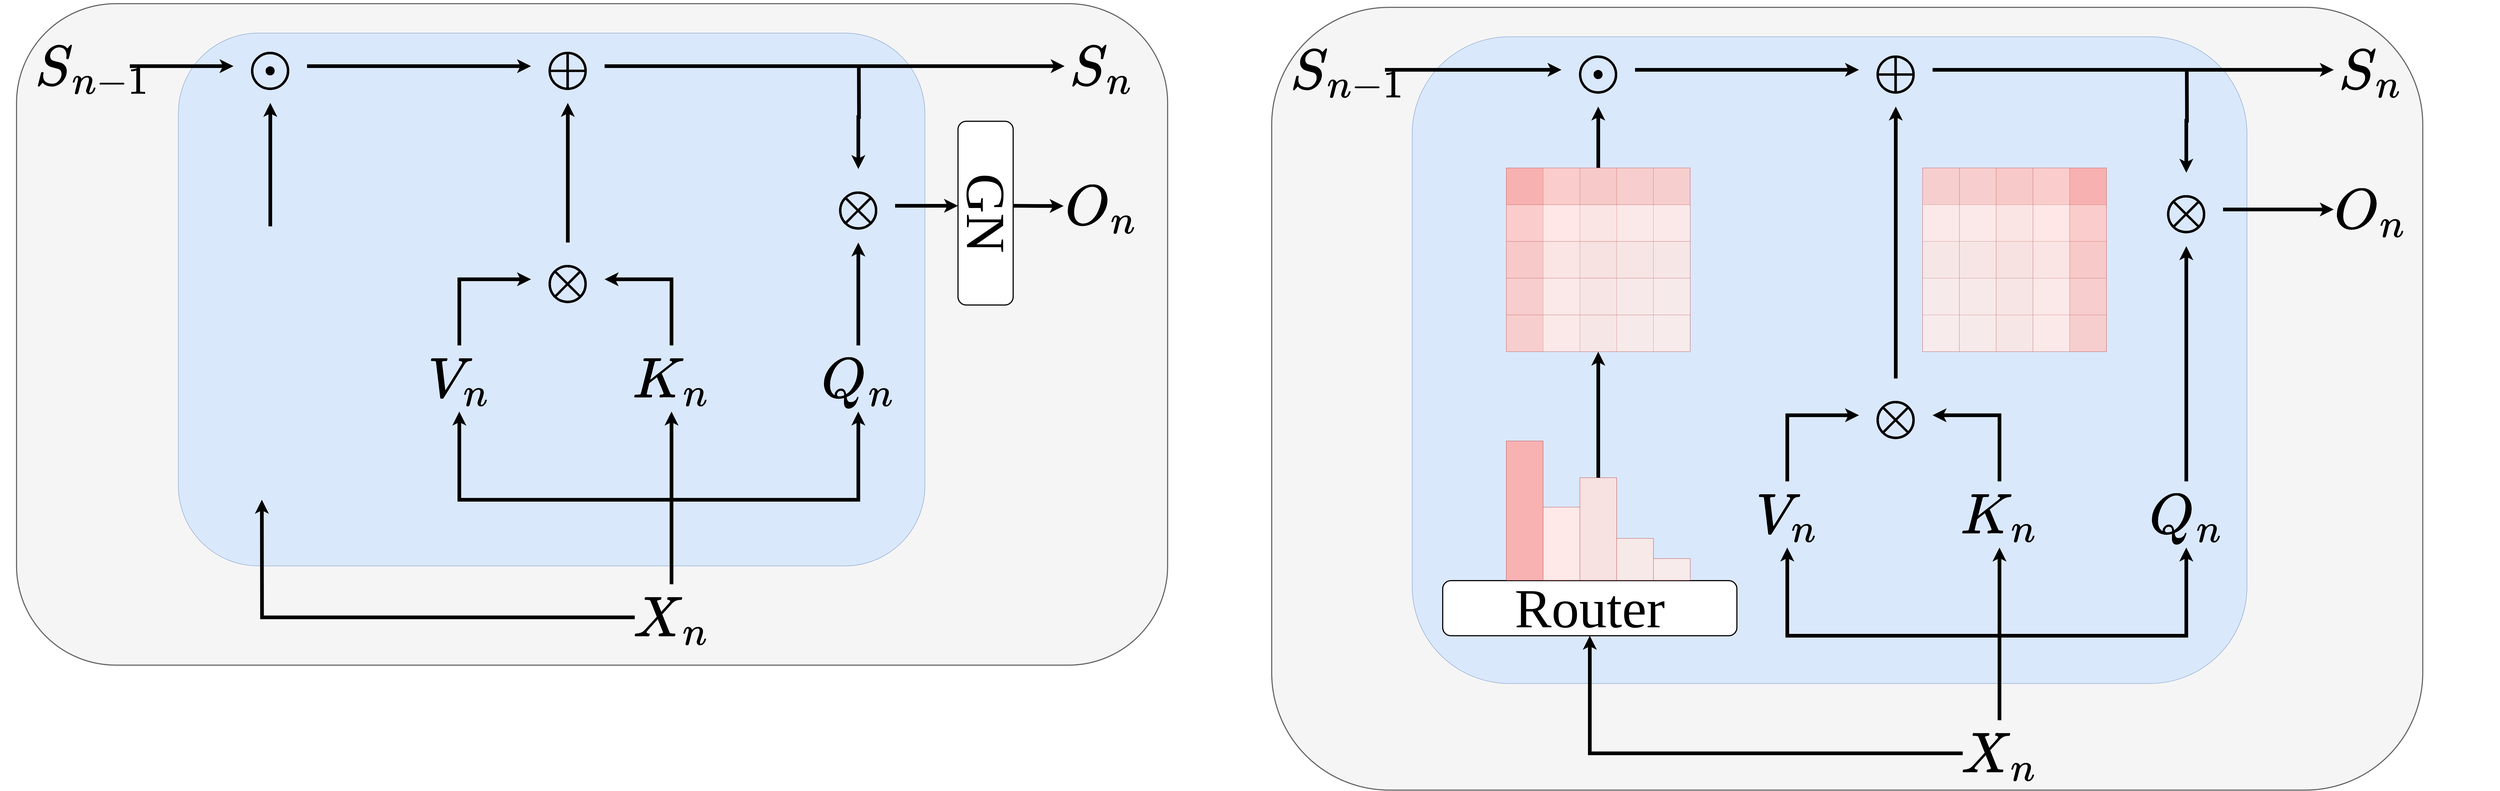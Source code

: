 <mxfile version="28.2.5">
  <diagram name="第 1 页" id="tQVFFfUuTfknBGljxKSW">
    <mxGraphModel dx="3245" dy="2620" grid="1" gridSize="10" guides="1" tooltips="1" connect="1" arrows="1" fold="1" page="1" pageScale="1" pageWidth="827" pageHeight="1169" math="1" shadow="0">
      <root>
        <mxCell id="0" />
        <mxCell id="1" parent="0" />
        <mxCell id="UMfH54SIPUYyljazPVqs-2" value="" style="rounded=1;whiteSpace=wrap;html=1;strokeWidth=3;fillColor=#f5f5f5;fontColor=#333333;strokeColor=#666666;container=0;fontSize=150;" parent="1" vertex="1">
          <mxGeometry x="900" y="70" width="3130" height="1800" as="geometry" />
        </mxCell>
        <mxCell id="UMfH54SIPUYyljazPVqs-3" value="" style="rounded=1;whiteSpace=wrap;html=1;fillColor=#dae8fc;strokeColor=#6c8ebf;container=0;fontSize=150;" parent="1" vertex="1">
          <mxGeometry x="1340" y="150" width="2030" height="1450" as="geometry" />
        </mxCell>
        <mxCell id="UMfH54SIPUYyljazPVqs-4" style="edgeStyle=orthogonalEdgeStyle;rounded=0;orthogonalLoop=1;jettySize=auto;html=1;exitX=0.5;exitY=0;exitDx=0;exitDy=0;entryX=0;entryY=0.5;entryDx=0;entryDy=0;strokeWidth=10;fontSize=150;" parent="1" source="UMfH54SIPUYyljazPVqs-5" target="UMfH54SIPUYyljazPVqs-25" edge="1">
          <mxGeometry relative="1" as="geometry" />
        </mxCell>
        <mxCell id="UMfH54SIPUYyljazPVqs-5" value="&lt;span style=&quot;text-align: left; background-color: rgb(255, 255, 255);&quot;&gt;$$V_n$$&lt;/span&gt;" style="text;html=1;align=center;verticalAlign=middle;whiteSpace=wrap;rounded=0;fontFamily=Times New Roman;fontSize=150;container=0;" parent="1" vertex="1">
          <mxGeometry x="2004" y="1000" width="200" height="180" as="geometry" />
        </mxCell>
        <mxCell id="UMfH54SIPUYyljazPVqs-6" style="edgeStyle=orthogonalEdgeStyle;rounded=0;orthogonalLoop=1;jettySize=auto;html=1;exitX=0.5;exitY=0;exitDx=0;exitDy=0;entryX=1;entryY=0.5;entryDx=0;entryDy=0;strokeWidth=10;fontSize=150;" parent="1" source="UMfH54SIPUYyljazPVqs-7" target="UMfH54SIPUYyljazPVqs-25" edge="1">
          <mxGeometry relative="1" as="geometry" />
        </mxCell>
        <mxCell id="UMfH54SIPUYyljazPVqs-7" value="&lt;span style=&quot;text-align: left; background-color: rgb(255, 255, 255);&quot;&gt;$$K_n$$&lt;/span&gt;" style="text;html=1;align=center;verticalAlign=middle;whiteSpace=wrap;rounded=0;fontFamily=Times New Roman;fontSize=150;container=0;" parent="1" vertex="1">
          <mxGeometry x="2581" y="1000" width="200" height="180" as="geometry" />
        </mxCell>
        <mxCell id="UMfH54SIPUYyljazPVqs-8" style="edgeStyle=orthogonalEdgeStyle;rounded=0;orthogonalLoop=1;jettySize=auto;html=1;exitX=0.5;exitY=0;exitDx=0;exitDy=0;strokeWidth=10;fontSize=150;" parent="1" source="UMfH54SIPUYyljazPVqs-9" target="UMfH54SIPUYyljazPVqs-28" edge="1">
          <mxGeometry relative="1" as="geometry" />
        </mxCell>
        <mxCell id="UMfH54SIPUYyljazPVqs-9" value="&lt;span style=&quot;text-align: left; background-color: rgb(255, 255, 255);&quot;&gt;$$Q_n$$&lt;/span&gt;" style="text;html=1;align=center;verticalAlign=middle;whiteSpace=wrap;rounded=0;fontFamily=Times New Roman;fontSize=150;container=0;" parent="1" vertex="1">
          <mxGeometry x="3089" y="1000" width="200" height="180" as="geometry" />
        </mxCell>
        <mxCell id="UMfH54SIPUYyljazPVqs-10" style="edgeStyle=orthogonalEdgeStyle;rounded=0;orthogonalLoop=1;jettySize=auto;html=1;exitX=0.5;exitY=0;exitDx=0;exitDy=0;strokeWidth=10;fontSize=150;" parent="1" source="UMfH54SIPUYyljazPVqs-14" target="UMfH54SIPUYyljazPVqs-7" edge="1">
          <mxGeometry relative="1" as="geometry" />
        </mxCell>
        <mxCell id="UMfH54SIPUYyljazPVqs-11" style="edgeStyle=orthogonalEdgeStyle;rounded=0;orthogonalLoop=1;jettySize=auto;html=1;exitX=0.5;exitY=0;exitDx=0;exitDy=0;entryX=0.5;entryY=1;entryDx=0;entryDy=0;strokeWidth=10;fontSize=150;" parent="1" source="UMfH54SIPUYyljazPVqs-14" target="UMfH54SIPUYyljazPVqs-5" edge="1">
          <mxGeometry relative="1" as="geometry">
            <Array as="points">
              <mxPoint x="2722" y="1420" />
              <mxPoint x="2090" y="1420" />
            </Array>
          </mxGeometry>
        </mxCell>
        <mxCell id="UMfH54SIPUYyljazPVqs-12" style="edgeStyle=orthogonalEdgeStyle;rounded=0;orthogonalLoop=1;jettySize=auto;html=1;exitX=0.5;exitY=0;exitDx=0;exitDy=0;entryX=0.5;entryY=1;entryDx=0;entryDy=0;strokeWidth=10;fontSize=150;" parent="1" source="UMfH54SIPUYyljazPVqs-14" target="UMfH54SIPUYyljazPVqs-9" edge="1">
          <mxGeometry relative="1" as="geometry">
            <Array as="points">
              <mxPoint x="2681" y="1420" />
              <mxPoint x="3189" y="1420" />
            </Array>
          </mxGeometry>
        </mxCell>
        <mxCell id="UMfH54SIPUYyljazPVqs-13" style="edgeStyle=orthogonalEdgeStyle;rounded=0;orthogonalLoop=1;jettySize=auto;html=1;exitX=0;exitY=0.5;exitDx=0;exitDy=0;entryX=0.5;entryY=1;entryDx=0;entryDy=0;strokeWidth=10;fontSize=150;" parent="1" source="UMfH54SIPUYyljazPVqs-14" edge="1">
          <mxGeometry relative="1" as="geometry">
            <mxPoint x="1567" y="1420" as="targetPoint" />
          </mxGeometry>
        </mxCell>
        <mxCell id="UMfH54SIPUYyljazPVqs-14" value="&lt;span style=&quot;text-align: left; background-color: rgb(255, 255, 255);&quot;&gt;$$X_n$$&lt;/span&gt;" style="text;html=1;align=center;verticalAlign=middle;whiteSpace=wrap;rounded=0;fontFamily=Times New Roman;fontSize=150;container=0;" parent="1" vertex="1">
          <mxGeometry x="2581" y="1650" width="200" height="180" as="geometry" />
        </mxCell>
        <mxCell id="UMfH54SIPUYyljazPVqs-15" style="edgeStyle=orthogonalEdgeStyle;rounded=0;orthogonalLoop=1;jettySize=auto;html=1;exitX=1;exitY=0.5;exitDx=0;exitDy=0;strokeWidth=10;fontSize=150;" parent="1" source="UMfH54SIPUYyljazPVqs-16" target="UMfH54SIPUYyljazPVqs-19" edge="1">
          <mxGeometry relative="1" as="geometry" />
        </mxCell>
        <mxCell id="UMfH54SIPUYyljazPVqs-16" value="&lt;b style=&quot;text-align: start; text-wrap-mode: nowrap;&quot;&gt;&lt;font&gt;$$\oplus$$&lt;/font&gt;&lt;/b&gt;" style="text;html=1;align=center;verticalAlign=middle;whiteSpace=wrap;rounded=0;fontFamily=Times New Roman;fontSize=150;container=0;" parent="1" vertex="1">
          <mxGeometry x="2299" y="140" width="200" height="200" as="geometry" />
        </mxCell>
        <mxCell id="UMfH54SIPUYyljazPVqs-17" style="edgeStyle=orthogonalEdgeStyle;rounded=0;orthogonalLoop=1;jettySize=auto;html=1;exitX=1;exitY=0.5;exitDx=0;exitDy=0;strokeWidth=10;fontSize=150;" parent="1" source="UMfH54SIPUYyljazPVqs-18" target="UMfH54SIPUYyljazPVqs-23" edge="1">
          <mxGeometry relative="1" as="geometry" />
        </mxCell>
        <mxCell id="UMfH54SIPUYyljazPVqs-18" value="&lt;span style=&quot;text-align: left; background-color: rgb(255, 255, 255);&quot;&gt;$$S_{n-1}$$&lt;/span&gt;" style="text;html=1;align=center;verticalAlign=middle;whiteSpace=wrap;rounded=0;fontFamily=Times New Roman;fontSize=150;container=0;" parent="1" vertex="1">
          <mxGeometry x="1008" y="150" width="200" height="180" as="geometry" />
        </mxCell>
        <mxCell id="UMfH54SIPUYyljazPVqs-19" value="&lt;span style=&quot;text-align: left; background-color: rgb(255, 255, 255);&quot;&gt;$$S_{n}$$&lt;/span&gt;" style="text;html=1;align=center;verticalAlign=middle;whiteSpace=wrap;rounded=0;fontFamily=Times New Roman;fontSize=150;container=0;" parent="1" vertex="1">
          <mxGeometry x="3750" y="150" width="200" height="180" as="geometry" />
        </mxCell>
        <mxCell id="UMfH54SIPUYyljazPVqs-20" value="&lt;span style=&quot;text-align: left; background-color: rgb(255, 255, 255);&quot;&gt;$$O_{n}$$&lt;/span&gt;" style="text;html=1;align=center;verticalAlign=middle;whiteSpace=wrap;rounded=0;fontFamily=Times New Roman;fontSize=150;container=0;" parent="1" vertex="1">
          <mxGeometry x="3750" y="530" width="200" height="180" as="geometry" />
        </mxCell>
        <mxCell id="UMfH54SIPUYyljazPVqs-21" style="edgeStyle=orthogonalEdgeStyle;rounded=0;orthogonalLoop=1;jettySize=auto;html=1;exitX=1;exitY=0.5;exitDx=0;exitDy=0;entryX=0;entryY=0.5;entryDx=0;entryDy=0;strokeWidth=10;fontSize=150;" parent="1" source="UMfH54SIPUYyljazPVqs-23" target="UMfH54SIPUYyljazPVqs-16" edge="1">
          <mxGeometry relative="1" as="geometry" />
        </mxCell>
        <mxCell id="UMfH54SIPUYyljazPVqs-22" style="edgeStyle=orthogonalEdgeStyle;rounded=0;orthogonalLoop=1;jettySize=auto;html=1;exitX=0.5;exitY=1;exitDx=0;exitDy=0;strokeWidth=10;startArrow=classic;startFill=1;endArrow=none;endFill=0;fontSize=150;" parent="1" source="UMfH54SIPUYyljazPVqs-23" edge="1">
          <mxGeometry relative="1" as="geometry">
            <mxPoint x="1590" y="676.0" as="targetPoint" />
          </mxGeometry>
        </mxCell>
        <mxCell id="UMfH54SIPUYyljazPVqs-23" value="&lt;b style=&quot;text-align: start; text-wrap-mode: nowrap;&quot;&gt;&lt;font&gt;$$\mathbb{\odot}$$&lt;/font&gt;&lt;/b&gt;" style="text;html=1;align=center;verticalAlign=middle;whiteSpace=wrap;rounded=0;fontFamily=Times New Roman;fontSize=150;container=0;" parent="1" vertex="1">
          <mxGeometry x="1490" y="140" width="200" height="200" as="geometry" />
        </mxCell>
        <mxCell id="UMfH54SIPUYyljazPVqs-24" style="edgeStyle=orthogonalEdgeStyle;rounded=0;orthogonalLoop=1;jettySize=auto;html=1;strokeWidth=10;fontSize=150;" parent="1" source="UMfH54SIPUYyljazPVqs-25" target="UMfH54SIPUYyljazPVqs-16" edge="1">
          <mxGeometry relative="1" as="geometry" />
        </mxCell>
        <mxCell id="UMfH54SIPUYyljazPVqs-25" value="&lt;b style=&quot;text-align: start; text-wrap-mode: nowrap;&quot;&gt;&lt;font&gt;$$\otimes$$&lt;/font&gt;&lt;/b&gt;" style="text;html=1;align=center;verticalAlign=middle;whiteSpace=wrap;rounded=0;fontFamily=Times New Roman;fontSize=150;container=0;" parent="1" vertex="1">
          <mxGeometry x="2299" y="720" width="200" height="200" as="geometry" />
        </mxCell>
        <mxCell id="UMfH54SIPUYyljazPVqs-26" style="edgeStyle=orthogonalEdgeStyle;rounded=0;orthogonalLoop=1;jettySize=auto;html=1;exitX=1;exitY=0.5;exitDx=0;exitDy=0;strokeWidth=10;fontSize=150;" parent="1" source="UMfH54SIPUYyljazPVqs-28" edge="1">
          <mxGeometry relative="1" as="geometry">
            <mxPoint x="3460" y="620" as="targetPoint" />
          </mxGeometry>
        </mxCell>
        <mxCell id="UMfH54SIPUYyljazPVqs-27" style="edgeStyle=orthogonalEdgeStyle;rounded=0;orthogonalLoop=1;jettySize=auto;html=1;exitX=0.5;exitY=0;exitDx=0;exitDy=0;endArrow=none;endFill=0;startArrow=classic;startFill=1;strokeWidth=10;fontSize=150;" parent="1" source="UMfH54SIPUYyljazPVqs-28" edge="1">
          <mxGeometry relative="1" as="geometry">
            <mxPoint x="3190.333" y="236" as="targetPoint" />
          </mxGeometry>
        </mxCell>
        <mxCell id="UMfH54SIPUYyljazPVqs-28" value="&lt;b style=&quot;text-align: start; text-wrap-mode: nowrap;&quot;&gt;&lt;font&gt;$$\otimes$$&lt;/font&gt;&lt;/b&gt;" style="text;html=1;align=center;verticalAlign=middle;whiteSpace=wrap;rounded=0;fontFamily=Times New Roman;fontSize=150;container=0;" parent="1" vertex="1">
          <mxGeometry x="3089" y="520" width="200" height="200" as="geometry" />
        </mxCell>
        <mxCell id="6cOXGB1qc0u8PzBB4qL0-1" value="" style="rounded=1;whiteSpace=wrap;html=1;strokeWidth=3;fillColor=#f5f5f5;fontColor=#333333;strokeColor=#666666;container=0;fontSize=150;" vertex="1" parent="1">
          <mxGeometry x="4313" y="80" width="3130" height="2130" as="geometry" />
        </mxCell>
        <mxCell id="6cOXGB1qc0u8PzBB4qL0-2" value="" style="rounded=1;whiteSpace=wrap;html=1;fillColor=#dae8fc;strokeColor=#6c8ebf;container=0;fontSize=150;" vertex="1" parent="1">
          <mxGeometry x="4695" y="160" width="2270" height="1760" as="geometry" />
        </mxCell>
        <mxCell id="6cOXGB1qc0u8PzBB4qL0-3" style="edgeStyle=orthogonalEdgeStyle;rounded=0;orthogonalLoop=1;jettySize=auto;html=1;exitX=0.5;exitY=0;exitDx=0;exitDy=0;entryX=0;entryY=0.5;entryDx=0;entryDy=0;strokeWidth=10;fontSize=150;" edge="1" parent="1" source="6cOXGB1qc0u8PzBB4qL0-4" target="6cOXGB1qc0u8PzBB4qL0-24">
          <mxGeometry relative="1" as="geometry" />
        </mxCell>
        <mxCell id="6cOXGB1qc0u8PzBB4qL0-4" value="&lt;span style=&quot;text-align: left; background-color: rgb(255, 255, 255);&quot;&gt;$$V_n$$&lt;/span&gt;" style="text;html=1;align=center;verticalAlign=middle;whiteSpace=wrap;rounded=0;fontFamily=Times New Roman;fontSize=150;container=0;" vertex="1" parent="1">
          <mxGeometry x="5615" y="1370" width="200" height="180" as="geometry" />
        </mxCell>
        <mxCell id="6cOXGB1qc0u8PzBB4qL0-5" style="edgeStyle=orthogonalEdgeStyle;rounded=0;orthogonalLoop=1;jettySize=auto;html=1;exitX=0.5;exitY=0;exitDx=0;exitDy=0;entryX=1;entryY=0.5;entryDx=0;entryDy=0;strokeWidth=10;fontSize=150;" edge="1" parent="1" source="6cOXGB1qc0u8PzBB4qL0-6" target="6cOXGB1qc0u8PzBB4qL0-24">
          <mxGeometry relative="1" as="geometry" />
        </mxCell>
        <mxCell id="6cOXGB1qc0u8PzBB4qL0-6" value="&lt;span style=&quot;text-align: left; background-color: rgb(255, 255, 255);&quot;&gt;$$K_n$$&lt;/span&gt;" style="text;html=1;align=center;verticalAlign=middle;whiteSpace=wrap;rounded=0;fontFamily=Times New Roman;fontSize=150;container=0;" vertex="1" parent="1">
          <mxGeometry x="6192" y="1370" width="200" height="180" as="geometry" />
        </mxCell>
        <mxCell id="6cOXGB1qc0u8PzBB4qL0-7" style="edgeStyle=orthogonalEdgeStyle;rounded=0;orthogonalLoop=1;jettySize=auto;html=1;exitX=0.5;exitY=0;exitDx=0;exitDy=0;strokeWidth=10;fontSize=150;" edge="1" parent="1" source="6cOXGB1qc0u8PzBB4qL0-8" target="6cOXGB1qc0u8PzBB4qL0-27">
          <mxGeometry relative="1" as="geometry" />
        </mxCell>
        <mxCell id="6cOXGB1qc0u8PzBB4qL0-8" value="&lt;span style=&quot;text-align: left; background-color: rgb(255, 255, 255);&quot;&gt;$$Q_n$$&lt;/span&gt;" style="text;html=1;align=center;verticalAlign=middle;whiteSpace=wrap;rounded=0;fontFamily=Times New Roman;fontSize=150;container=0;" vertex="1" parent="1">
          <mxGeometry x="6700" y="1370" width="200" height="180" as="geometry" />
        </mxCell>
        <mxCell id="6cOXGB1qc0u8PzBB4qL0-9" style="edgeStyle=orthogonalEdgeStyle;rounded=0;orthogonalLoop=1;jettySize=auto;html=1;exitX=0.5;exitY=0;exitDx=0;exitDy=0;strokeWidth=10;fontSize=150;" edge="1" parent="1" source="6cOXGB1qc0u8PzBB4qL0-13" target="6cOXGB1qc0u8PzBB4qL0-6">
          <mxGeometry relative="1" as="geometry" />
        </mxCell>
        <mxCell id="6cOXGB1qc0u8PzBB4qL0-10" style="edgeStyle=orthogonalEdgeStyle;rounded=0;orthogonalLoop=1;jettySize=auto;html=1;exitX=0.5;exitY=0;exitDx=0;exitDy=0;entryX=0.5;entryY=1;entryDx=0;entryDy=0;strokeWidth=10;fontSize=150;" edge="1" parent="1" source="6cOXGB1qc0u8PzBB4qL0-13" target="6cOXGB1qc0u8PzBB4qL0-4">
          <mxGeometry relative="1" as="geometry">
            <Array as="points">
              <mxPoint x="6333" y="1790" />
              <mxPoint x="5701" y="1790" />
            </Array>
          </mxGeometry>
        </mxCell>
        <mxCell id="6cOXGB1qc0u8PzBB4qL0-11" style="edgeStyle=orthogonalEdgeStyle;rounded=0;orthogonalLoop=1;jettySize=auto;html=1;exitX=0.5;exitY=0;exitDx=0;exitDy=0;entryX=0.5;entryY=1;entryDx=0;entryDy=0;strokeWidth=10;fontSize=150;" edge="1" parent="1" source="6cOXGB1qc0u8PzBB4qL0-13" target="6cOXGB1qc0u8PzBB4qL0-8">
          <mxGeometry relative="1" as="geometry">
            <Array as="points">
              <mxPoint x="6292" y="1790" />
              <mxPoint x="6800" y="1790" />
            </Array>
          </mxGeometry>
        </mxCell>
        <mxCell id="6cOXGB1qc0u8PzBB4qL0-12" style="edgeStyle=orthogonalEdgeStyle;rounded=0;orthogonalLoop=1;jettySize=auto;html=1;exitX=0;exitY=0.5;exitDx=0;exitDy=0;entryX=0.5;entryY=1;entryDx=0;entryDy=0;strokeWidth=10;fontSize=150;" edge="1" parent="1" source="6cOXGB1qc0u8PzBB4qL0-13" target="6cOXGB1qc0u8PzBB4qL0-40">
          <mxGeometry relative="1" as="geometry" />
        </mxCell>
        <mxCell id="6cOXGB1qc0u8PzBB4qL0-13" value="&lt;span style=&quot;text-align: left; background-color: rgb(255, 255, 255);&quot;&gt;$$X_n$$&lt;/span&gt;" style="text;html=1;align=center;verticalAlign=middle;whiteSpace=wrap;rounded=0;fontFamily=Times New Roman;fontSize=150;container=0;" vertex="1" parent="1">
          <mxGeometry x="6192" y="2020" width="200" height="180" as="geometry" />
        </mxCell>
        <mxCell id="6cOXGB1qc0u8PzBB4qL0-14" style="edgeStyle=orthogonalEdgeStyle;rounded=0;orthogonalLoop=1;jettySize=auto;html=1;exitX=1;exitY=0.5;exitDx=0;exitDy=0;strokeWidth=10;fontSize=150;" edge="1" parent="1" source="6cOXGB1qc0u8PzBB4qL0-15" target="6cOXGB1qc0u8PzBB4qL0-18">
          <mxGeometry relative="1" as="geometry" />
        </mxCell>
        <mxCell id="6cOXGB1qc0u8PzBB4qL0-15" value="&lt;b style=&quot;text-align: start; text-wrap-mode: nowrap;&quot;&gt;&lt;font&gt;$$\oplus$$&lt;/font&gt;&lt;/b&gt;" style="text;html=1;align=center;verticalAlign=middle;whiteSpace=wrap;rounded=0;fontFamily=Times New Roman;fontSize=150;container=0;" vertex="1" parent="1">
          <mxGeometry x="5910" y="150" width="200" height="200" as="geometry" />
        </mxCell>
        <mxCell id="6cOXGB1qc0u8PzBB4qL0-16" style="edgeStyle=orthogonalEdgeStyle;rounded=0;orthogonalLoop=1;jettySize=auto;html=1;exitX=1;exitY=0.5;exitDx=0;exitDy=0;strokeWidth=10;fontSize=150;" edge="1" parent="1" source="6cOXGB1qc0u8PzBB4qL0-17" target="6cOXGB1qc0u8PzBB4qL0-22">
          <mxGeometry relative="1" as="geometry" />
        </mxCell>
        <mxCell id="6cOXGB1qc0u8PzBB4qL0-17" value="&lt;span style=&quot;text-align: left; background-color: rgb(255, 255, 255);&quot;&gt;$$S_{n-1}$$&lt;/span&gt;" style="text;html=1;align=center;verticalAlign=middle;whiteSpace=wrap;rounded=0;fontFamily=Times New Roman;fontSize=150;container=0;" vertex="1" parent="1">
          <mxGeometry x="4421" y="160" width="200" height="180" as="geometry" />
        </mxCell>
        <mxCell id="6cOXGB1qc0u8PzBB4qL0-18" value="&lt;span style=&quot;text-align: left; background-color: rgb(255, 255, 255);&quot;&gt;$$S_{n}$$&lt;/span&gt;" style="text;html=1;align=center;verticalAlign=middle;whiteSpace=wrap;rounded=0;fontFamily=Times New Roman;fontSize=150;container=0;" vertex="1" parent="1">
          <mxGeometry x="7201" y="160" width="200" height="180" as="geometry" />
        </mxCell>
        <mxCell id="6cOXGB1qc0u8PzBB4qL0-19" value="&lt;span style=&quot;text-align: left; background-color: rgb(255, 255, 255);&quot;&gt;$$O_{n}$$&lt;/span&gt;" style="text;html=1;align=center;verticalAlign=middle;whiteSpace=wrap;rounded=0;fontFamily=Times New Roman;fontSize=150;container=0;" vertex="1" parent="1">
          <mxGeometry x="7201" y="540" width="200" height="180" as="geometry" />
        </mxCell>
        <mxCell id="6cOXGB1qc0u8PzBB4qL0-20" style="edgeStyle=orthogonalEdgeStyle;rounded=0;orthogonalLoop=1;jettySize=auto;html=1;exitX=1;exitY=0.5;exitDx=0;exitDy=0;entryX=0;entryY=0.5;entryDx=0;entryDy=0;strokeWidth=10;fontSize=150;" edge="1" parent="1" source="6cOXGB1qc0u8PzBB4qL0-22" target="6cOXGB1qc0u8PzBB4qL0-15">
          <mxGeometry relative="1" as="geometry" />
        </mxCell>
        <mxCell id="6cOXGB1qc0u8PzBB4qL0-21" style="edgeStyle=orthogonalEdgeStyle;rounded=0;orthogonalLoop=1;jettySize=auto;html=1;exitX=0.5;exitY=1;exitDx=0;exitDy=0;strokeWidth=10;startArrow=classic;startFill=1;endArrow=none;endFill=0;fontSize=150;" edge="1" parent="1" source="6cOXGB1qc0u8PzBB4qL0-22">
          <mxGeometry relative="1" as="geometry">
            <mxPoint x="5201" y="686.0" as="targetPoint" />
          </mxGeometry>
        </mxCell>
        <mxCell id="6cOXGB1qc0u8PzBB4qL0-22" value="&lt;b style=&quot;text-align: start; text-wrap-mode: nowrap;&quot;&gt;&lt;font&gt;$$\mathbb{\odot}$$&lt;/font&gt;&lt;/b&gt;" style="text;html=1;align=center;verticalAlign=middle;whiteSpace=wrap;rounded=0;fontFamily=Times New Roman;fontSize=150;container=0;" vertex="1" parent="1">
          <mxGeometry x="5101" y="150" width="200" height="200" as="geometry" />
        </mxCell>
        <mxCell id="6cOXGB1qc0u8PzBB4qL0-23" style="edgeStyle=orthogonalEdgeStyle;rounded=0;orthogonalLoop=1;jettySize=auto;html=1;strokeWidth=10;fontSize=150;" edge="1" parent="1" source="6cOXGB1qc0u8PzBB4qL0-24" target="6cOXGB1qc0u8PzBB4qL0-15">
          <mxGeometry relative="1" as="geometry" />
        </mxCell>
        <mxCell id="6cOXGB1qc0u8PzBB4qL0-24" value="&lt;b style=&quot;text-align: start; text-wrap-mode: nowrap;&quot;&gt;&lt;font&gt;$$\otimes$$&lt;/font&gt;&lt;/b&gt;" style="text;html=1;align=center;verticalAlign=middle;whiteSpace=wrap;rounded=0;fontFamily=Times New Roman;fontSize=150;container=0;" vertex="1" parent="1">
          <mxGeometry x="5910" y="1090" width="200" height="200" as="geometry" />
        </mxCell>
        <mxCell id="6cOXGB1qc0u8PzBB4qL0-25" style="edgeStyle=orthogonalEdgeStyle;rounded=0;orthogonalLoop=1;jettySize=auto;html=1;exitX=1;exitY=0.5;exitDx=0;exitDy=0;strokeWidth=10;fontSize=150;" edge="1" parent="1" source="6cOXGB1qc0u8PzBB4qL0-27" target="6cOXGB1qc0u8PzBB4qL0-19">
          <mxGeometry relative="1" as="geometry" />
        </mxCell>
        <mxCell id="6cOXGB1qc0u8PzBB4qL0-26" style="edgeStyle=orthogonalEdgeStyle;rounded=0;orthogonalLoop=1;jettySize=auto;html=1;exitX=0.5;exitY=0;exitDx=0;exitDy=0;endArrow=none;endFill=0;startArrow=classic;startFill=1;strokeWidth=10;fontSize=150;" edge="1" parent="1" source="6cOXGB1qc0u8PzBB4qL0-27">
          <mxGeometry relative="1" as="geometry">
            <mxPoint x="6801.333" y="246" as="targetPoint" />
          </mxGeometry>
        </mxCell>
        <mxCell id="6cOXGB1qc0u8PzBB4qL0-27" value="&lt;b style=&quot;text-align: start; text-wrap-mode: nowrap;&quot;&gt;&lt;font&gt;$$\otimes$$&lt;/font&gt;&lt;/b&gt;" style="text;html=1;align=center;verticalAlign=middle;whiteSpace=wrap;rounded=0;fontFamily=Times New Roman;fontSize=150;container=0;" vertex="1" parent="1">
          <mxGeometry x="6700" y="530" width="200" height="200" as="geometry" />
        </mxCell>
        <mxCell id="6cOXGB1qc0u8PzBB4qL0-28" value="" style="group" vertex="1" connectable="0" parent="1">
          <mxGeometry x="4951" y="517" width="500" height="500" as="geometry" />
        </mxCell>
        <mxCell id="6cOXGB1qc0u8PzBB4qL0-29" value="" style="rounded=0;whiteSpace=wrap;html=1;fillColor=#F8B2B2;strokeColor=#b85450;container=0;fontSize=150;" vertex="1" parent="6cOXGB1qc0u8PzBB4qL0-28">
          <mxGeometry width="100" height="500" as="geometry" />
        </mxCell>
        <mxCell id="6cOXGB1qc0u8PzBB4qL0-30" value="" style="rounded=0;whiteSpace=wrap;html=1;fillColor=#FFE8E8;strokeColor=#b85450;container=0;fontSize=150;" vertex="1" parent="6cOXGB1qc0u8PzBB4qL0-28">
          <mxGeometry x="100" width="100" height="500" as="geometry" />
        </mxCell>
        <mxCell id="6cOXGB1qc0u8PzBB4qL0-31" value="" style="rounded=0;whiteSpace=wrap;html=1;fillColor=#F8E1E1;strokeColor=#b85450;container=0;fontSize=150;" vertex="1" parent="6cOXGB1qc0u8PzBB4qL0-28">
          <mxGeometry x="200" width="100" height="500" as="geometry" />
        </mxCell>
        <mxCell id="6cOXGB1qc0u8PzBB4qL0-32" value="" style="rounded=0;whiteSpace=wrap;html=1;fillColor=#F8E9E9;strokeColor=#b85450;container=0;fontSize=150;" vertex="1" parent="6cOXGB1qc0u8PzBB4qL0-28">
          <mxGeometry x="300" width="100" height="500" as="geometry" />
        </mxCell>
        <mxCell id="6cOXGB1qc0u8PzBB4qL0-33" value="" style="rounded=0;whiteSpace=wrap;html=1;fillColor=#F8EBEB;strokeColor=#b85450;container=0;fontSize=150;" vertex="1" parent="6cOXGB1qc0u8PzBB4qL0-28">
          <mxGeometry x="400" width="100" height="500" as="geometry" />
        </mxCell>
        <mxCell id="6cOXGB1qc0u8PzBB4qL0-34" value="" style="rounded=0;whiteSpace=wrap;html=1;fillColor=#F8B2B2;strokeColor=#b85450;container=0;fontSize=150;rotation=90;opacity=50;" vertex="1" parent="6cOXGB1qc0u8PzBB4qL0-28">
          <mxGeometry x="200" y="-200" width="100" height="500" as="geometry" />
        </mxCell>
        <mxCell id="6cOXGB1qc0u8PzBB4qL0-35" value="" style="rounded=0;whiteSpace=wrap;html=1;fillColor=#FFE8E8;strokeColor=#b85450;container=0;fontSize=150;rotation=90;opacity=50;" vertex="1" parent="6cOXGB1qc0u8PzBB4qL0-28">
          <mxGeometry x="200" y="-100" width="100" height="500" as="geometry" />
        </mxCell>
        <mxCell id="6cOXGB1qc0u8PzBB4qL0-36" value="" style="rounded=0;whiteSpace=wrap;html=1;fillColor=#F8E1E1;strokeColor=#b85450;container=0;fontSize=150;rotation=90;opacity=50;" vertex="1" parent="6cOXGB1qc0u8PzBB4qL0-28">
          <mxGeometry x="200" width="100" height="500" as="geometry" />
        </mxCell>
        <mxCell id="6cOXGB1qc0u8PzBB4qL0-37" value="" style="rounded=0;whiteSpace=wrap;html=1;fillColor=#F8E9E9;strokeColor=#b85450;container=0;fontSize=150;rotation=90;opacity=50;" vertex="1" parent="6cOXGB1qc0u8PzBB4qL0-28">
          <mxGeometry x="200" y="100" width="100" height="500" as="geometry" />
        </mxCell>
        <mxCell id="6cOXGB1qc0u8PzBB4qL0-38" value="" style="rounded=0;whiteSpace=wrap;html=1;fillColor=#F8EBEB;strokeColor=#b85450;container=0;fontSize=150;rotation=90;opacity=50;" vertex="1" parent="6cOXGB1qc0u8PzBB4qL0-28">
          <mxGeometry x="200" y="200" width="100" height="500" as="geometry" />
        </mxCell>
        <mxCell id="6cOXGB1qc0u8PzBB4qL0-39" value="" style="group" vertex="1" connectable="0" parent="1">
          <mxGeometry x="4778" y="1260" width="800" height="530" as="geometry" />
        </mxCell>
        <mxCell id="6cOXGB1qc0u8PzBB4qL0-40" value="&lt;font face=&quot;Times New Roman&quot;&gt;Router&lt;/font&gt;" style="rounded=1;whiteSpace=wrap;html=1;strokeWidth=3;container=0;fontSize=150;" vertex="1" parent="6cOXGB1qc0u8PzBB4qL0-39">
          <mxGeometry y="380" width="800" height="150" as="geometry" />
        </mxCell>
        <mxCell id="6cOXGB1qc0u8PzBB4qL0-41" value="" style="rounded=0;whiteSpace=wrap;html=1;fillColor=#F8B2B2;strokeColor=#b85450;container=0;fontSize=150;" vertex="1" parent="6cOXGB1qc0u8PzBB4qL0-39">
          <mxGeometry x="173" width="100" height="379" as="geometry" />
        </mxCell>
        <mxCell id="6cOXGB1qc0u8PzBB4qL0-42" value="" style="rounded=0;whiteSpace=wrap;html=1;fillColor=#FFE8E8;strokeColor=#b85450;container=0;fontSize=150;" vertex="1" parent="6cOXGB1qc0u8PzBB4qL0-39">
          <mxGeometry x="273" y="180" width="100" height="199" as="geometry" />
        </mxCell>
        <mxCell id="6cOXGB1qc0u8PzBB4qL0-43" value="" style="rounded=0;whiteSpace=wrap;html=1;fillColor=#F8E1E1;strokeColor=#b85450;container=0;fontSize=150;" vertex="1" parent="6cOXGB1qc0u8PzBB4qL0-39">
          <mxGeometry x="373" y="100" width="100" height="279" as="geometry" />
        </mxCell>
        <mxCell id="6cOXGB1qc0u8PzBB4qL0-44" value="" style="rounded=0;whiteSpace=wrap;html=1;fillColor=#F8E9E9;strokeColor=#b85450;container=0;fontSize=150;" vertex="1" parent="6cOXGB1qc0u8PzBB4qL0-39">
          <mxGeometry x="473" y="265" width="100" height="114" as="geometry" />
        </mxCell>
        <mxCell id="6cOXGB1qc0u8PzBB4qL0-45" value="" style="rounded=0;whiteSpace=wrap;html=1;fillColor=#F8EBEB;strokeColor=#b85450;container=0;fontSize=150;" vertex="1" parent="6cOXGB1qc0u8PzBB4qL0-39">
          <mxGeometry x="573" y="320" width="100" height="59" as="geometry" />
        </mxCell>
        <mxCell id="6cOXGB1qc0u8PzBB4qL0-46" value="" style="group;rotation=90;" vertex="1" connectable="0" parent="1">
          <mxGeometry x="6083" y="517" width="500" height="500" as="geometry" />
        </mxCell>
        <mxCell id="6cOXGB1qc0u8PzBB4qL0-47" value="" style="rounded=0;whiteSpace=wrap;html=1;fillColor=#F8B2B2;strokeColor=#b85450;container=0;fontSize=150;rotation=90;" vertex="1" parent="6cOXGB1qc0u8PzBB4qL0-46">
          <mxGeometry x="200" y="-200" width="100" height="500" as="geometry" />
        </mxCell>
        <mxCell id="6cOXGB1qc0u8PzBB4qL0-48" value="" style="rounded=0;whiteSpace=wrap;html=1;fillColor=#FFE8E8;strokeColor=#b85450;container=0;fontSize=150;rotation=90;" vertex="1" parent="6cOXGB1qc0u8PzBB4qL0-46">
          <mxGeometry x="200" y="-100" width="100" height="500" as="geometry" />
        </mxCell>
        <mxCell id="6cOXGB1qc0u8PzBB4qL0-49" value="" style="rounded=0;whiteSpace=wrap;html=1;fillColor=#F8E1E1;strokeColor=#b85450;container=0;fontSize=150;rotation=90;" vertex="1" parent="6cOXGB1qc0u8PzBB4qL0-46">
          <mxGeometry x="200" width="100" height="500" as="geometry" />
        </mxCell>
        <mxCell id="6cOXGB1qc0u8PzBB4qL0-50" value="" style="rounded=0;whiteSpace=wrap;html=1;fillColor=#F8E9E9;strokeColor=#b85450;container=0;fontSize=150;rotation=90;" vertex="1" parent="6cOXGB1qc0u8PzBB4qL0-46">
          <mxGeometry x="200" y="100" width="100" height="500" as="geometry" />
        </mxCell>
        <mxCell id="6cOXGB1qc0u8PzBB4qL0-51" value="" style="rounded=0;whiteSpace=wrap;html=1;fillColor=#F8EBEB;strokeColor=#b85450;container=0;fontSize=150;rotation=90;" vertex="1" parent="6cOXGB1qc0u8PzBB4qL0-46">
          <mxGeometry x="200" y="200" width="100" height="500" as="geometry" />
        </mxCell>
        <mxCell id="6cOXGB1qc0u8PzBB4qL0-52" value="" style="rounded=0;whiteSpace=wrap;html=1;fillColor=#F8B2B2;strokeColor=#b85450;container=0;fontSize=150;rotation=180;opacity=50;" vertex="1" parent="6cOXGB1qc0u8PzBB4qL0-46">
          <mxGeometry x="400" width="100" height="500" as="geometry" />
        </mxCell>
        <mxCell id="6cOXGB1qc0u8PzBB4qL0-53" value="" style="rounded=0;whiteSpace=wrap;html=1;fillColor=#FFE8E8;strokeColor=#b85450;container=0;fontSize=150;rotation=180;opacity=50;" vertex="1" parent="6cOXGB1qc0u8PzBB4qL0-46">
          <mxGeometry x="300" width="100" height="500" as="geometry" />
        </mxCell>
        <mxCell id="6cOXGB1qc0u8PzBB4qL0-54" value="" style="rounded=0;whiteSpace=wrap;html=1;fillColor=#F8E1E1;strokeColor=#b85450;container=0;fontSize=150;rotation=180;opacity=50;" vertex="1" parent="6cOXGB1qc0u8PzBB4qL0-46">
          <mxGeometry x="200" width="100" height="500" as="geometry" />
        </mxCell>
        <mxCell id="6cOXGB1qc0u8PzBB4qL0-55" value="" style="rounded=0;whiteSpace=wrap;html=1;fillColor=#F8E9E9;strokeColor=#b85450;container=0;fontSize=150;rotation=180;opacity=50;" vertex="1" parent="6cOXGB1qc0u8PzBB4qL0-46">
          <mxGeometry x="100" width="100" height="500" as="geometry" />
        </mxCell>
        <mxCell id="6cOXGB1qc0u8PzBB4qL0-56" value="" style="rounded=0;whiteSpace=wrap;html=1;fillColor=#F8EBEB;strokeColor=#b85450;container=0;fontSize=150;rotation=180;opacity=50;" vertex="1" parent="6cOXGB1qc0u8PzBB4qL0-46">
          <mxGeometry width="100" height="500" as="geometry" />
        </mxCell>
        <mxCell id="6cOXGB1qc0u8PzBB4qL0-57" style="edgeStyle=orthogonalEdgeStyle;rounded=0;orthogonalLoop=1;jettySize=auto;html=1;entryX=1;entryY=0.5;entryDx=0;entryDy=0;strokeWidth=10;" edge="1" parent="1" source="6cOXGB1qc0u8PzBB4qL0-43" target="6cOXGB1qc0u8PzBB4qL0-38">
          <mxGeometry relative="1" as="geometry" />
        </mxCell>
        <mxCell id="6cOXGB1qc0u8PzBB4qL0-58" value="&lt;font face=&quot;Times New Roman&quot;&gt;GN&lt;/font&gt;" style="rounded=1;whiteSpace=wrap;html=1;strokeWidth=3;container=0;fontSize=150;flipV=0;flipH=0;direction=east;textDirection=vertical-lr;" vertex="1" parent="1">
          <mxGeometry x="3460" y="390" width="150" height="500" as="geometry" />
        </mxCell>
        <mxCell id="6cOXGB1qc0u8PzBB4qL0-59" style="edgeStyle=orthogonalEdgeStyle;rounded=0;orthogonalLoop=1;jettySize=auto;html=1;entryX=-0.014;entryY=0.614;entryDx=0;entryDy=0;entryPerimeter=0;strokeWidth=10;" edge="1" parent="1">
          <mxGeometry relative="1" as="geometry">
            <mxPoint x="3610" y="620" as="sourcePoint" />
            <mxPoint x="3747.2" y="620.52" as="targetPoint" />
          </mxGeometry>
        </mxCell>
      </root>
    </mxGraphModel>
  </diagram>
</mxfile>
